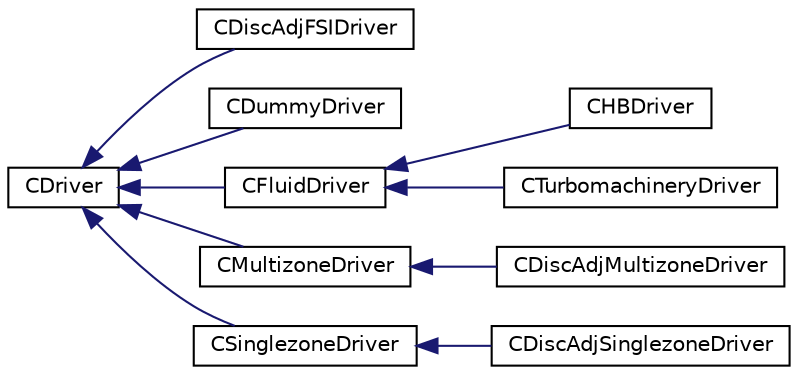 digraph "Graphical Class Hierarchy"
{
  edge [fontname="Helvetica",fontsize="10",labelfontname="Helvetica",labelfontsize="10"];
  node [fontname="Helvetica",fontsize="10",shape=record];
  rankdir="LR";
  Node0 [label="CDriver",height=0.2,width=0.4,color="black", fillcolor="white", style="filled",URL="$class_c_driver.html",tooltip="Parent class for driving an iteration of a single or multi-zone problem. "];
  Node0 -> Node1 [dir="back",color="midnightblue",fontsize="10",style="solid",fontname="Helvetica"];
  Node1 [label="CDiscAdjFSIDriver",height=0.2,width=0.4,color="black", fillcolor="white", style="filled",URL="$class_c_disc_adj_f_s_i_driver.html",tooltip="Overload: Class for driving a discrete adjoint FSI iteration. "];
  Node0 -> Node2 [dir="back",color="midnightblue",fontsize="10",style="solid",fontname="Helvetica"];
  Node2 [label="CDummyDriver",height=0.2,width=0.4,color="black", fillcolor="white", style="filled",URL="$class_c_dummy_driver.html",tooltip="CDummyDriver class that constructs the driver without running a solver. "];
  Node0 -> Node3 [dir="back",color="midnightblue",fontsize="10",style="solid",fontname="Helvetica"];
  Node3 [label="CFluidDriver",height=0.2,width=0.4,color="black", fillcolor="white", style="filled",URL="$class_c_fluid_driver.html",tooltip="Class for driving an iteration of the physics within multiple zones. "];
  Node3 -> Node4 [dir="back",color="midnightblue",fontsize="10",style="solid",fontname="Helvetica"];
  Node4 [label="CHBDriver",height=0.2,width=0.4,color="black", fillcolor="white", style="filled",URL="$class_c_h_b_driver.html",tooltip="Class for driving an iteration of Harmonic Balance (HB) method problem using multiple time zones..."];
  Node3 -> Node5 [dir="back",color="midnightblue",fontsize="10",style="solid",fontname="Helvetica"];
  Node5 [label="CTurbomachineryDriver",height=0.2,width=0.4,color="black", fillcolor="white", style="filled",URL="$class_c_turbomachinery_driver.html",tooltip="Class for driving an iteration for turbomachinery flow analysis. "];
  Node0 -> Node6 [dir="back",color="midnightblue",fontsize="10",style="solid",fontname="Helvetica"];
  Node6 [label="CMultizoneDriver",height=0.2,width=0.4,color="black", fillcolor="white", style="filled",URL="$class_c_multizone_driver.html",tooltip="Class for driving zone-specific iterations. "];
  Node6 -> Node7 [dir="back",color="midnightblue",fontsize="10",style="solid",fontname="Helvetica"];
  Node7 [label="CDiscAdjMultizoneDriver",height=0.2,width=0.4,color="black", fillcolor="white", style="filled",URL="$class_c_disc_adj_multizone_driver.html"];
  Node0 -> Node8 [dir="back",color="midnightblue",fontsize="10",style="solid",fontname="Helvetica"];
  Node8 [label="CSinglezoneDriver",height=0.2,width=0.4,color="black", fillcolor="white", style="filled",URL="$class_c_singlezone_driver.html",tooltip="Class for driving single-zone solvers. "];
  Node8 -> Node9 [dir="back",color="midnightblue",fontsize="10",style="solid",fontname="Helvetica"];
  Node9 [label="CDiscAdjSinglezoneDriver",height=0.2,width=0.4,color="black", fillcolor="white", style="filled",URL="$class_c_disc_adj_singlezone_driver.html",tooltip="Class for driving single-zone adjoint solvers. "];
}
